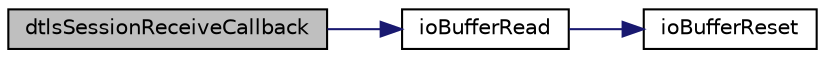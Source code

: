 digraph "dtlsSessionReceiveCallback"
{
 // LATEX_PDF_SIZE
  edge [fontname="Helvetica",fontsize="10",labelfontname="Helvetica",labelfontsize="10"];
  node [fontname="Helvetica",fontsize="10",shape=record];
  rankdir="LR";
  Node1 [label="dtlsSessionReceiveCallback",height=0.2,width=0.4,color="black", fillcolor="grey75", style="filled", fontcolor="black",tooltip=" "];
  Node1 -> Node2 [color="midnightblue",fontsize="10",style="solid",fontname="Helvetica"];
  Node2 [label="ioBufferRead",height=0.2,width=0.4,color="black", fillcolor="white", style="filled",URL="$IOBuffer_8c.html#a843a7453279a2960b0dda4d7d7afa45e",tooltip=" "];
  Node2 -> Node3 [color="midnightblue",fontsize="10",style="solid",fontname="Helvetica"];
  Node3 [label="ioBufferReset",height=0.2,width=0.4,color="black", fillcolor="white", style="filled",URL="$IOBuffer_8c.html#a04baed52cfc34b413a5dd087bf197c06",tooltip=" "];
}
